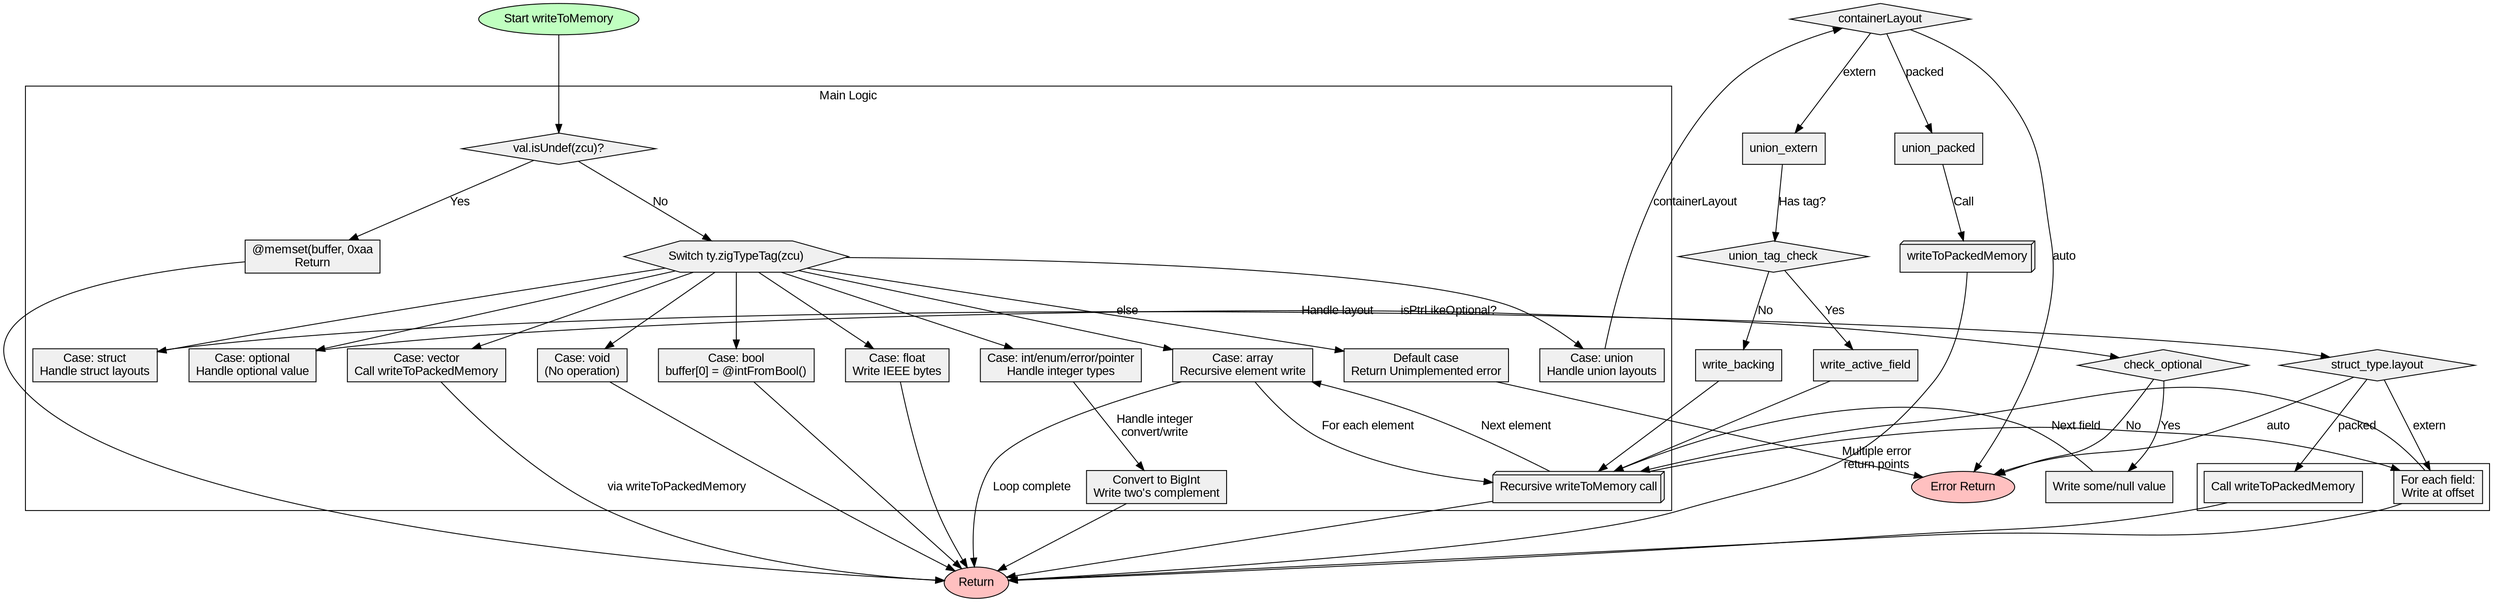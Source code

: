 
digraph writeToMemory {
    graph [fontname="Arial", nodesep=0.5, ranksep=1];
    node [shape=rectangle, fontname="Arial", style=filled, fillcolor="#f0f0f0"];
    edge [fontname="Arial"];

    start [label="Start writeToMemory", shape=ellipse, fillcolor="#c0ffc0"];
    end [label="Return", shape=ellipse, fillcolor="#ffc0c0"];
    error [label="Error Return", shape=ellipse, fillcolor="#ffc0c0"];

    subgraph cluster_main {
        label="Main Logic";
        is_undef [label="val.isUndef(zcu)?", shape=diamond];
        handle_undef [label="@memset(buffer, 0xaa\nReturn"];
        type_switch [label="Switch ty.zigTypeTag(zcu)", shape=hexagon];
        
        // Type handlers
        void [label="Case: void\n(No operation)"];
        bool [label="Case: bool\nbuffer[0] = @intFromBool()"];
        int_enum [label="Case: int/enum/error/pointer\nHandle integer types"];
        float [label="Case: float\nWrite IEEE bytes"];
        array [label="Case: array\nRecursive element write"];
        vector [label="Case: vector\nCall writeToPackedMemory"];
        struct [label="Case: struct\nHandle struct layouts"];
        union [label="Case: union\nHandle union layouts"];
        optional [label="Case: optional\nHandle optional value"];
        default [label="Default case\nReturn Unimplemented error"];

        // Common operations
        handle_bigint [label="Convert to BigInt\nWrite two's complement"];
        recursive_call [label="Recursive writeToMemory call", shape=box3d];
    }

    start -> is_undef;
    is_undef -> handle_undef [label="Yes"];
    is_undef -> type_switch [label="No"];
    handle_undef -> end;

    type_switch -> void;
    type_switch -> bool;
    type_switch -> int_enum;
    type_switch -> float;
    type_switch -> array;
    type_switch -> vector;
    type_switch -> struct;
    type_switch -> union;
    type_switch -> optional;
    type_switch -> default [label="else"];

    // Void case
    void -> end;

    // Bool case
    bool -> end;

    // Integer/enum/pointer case
    int_enum -> handle_bigint [label="Handle integer\nconvert/write"];
    handle_bigint -> end;

    // Float case
    float -> end;

    // Array case
    array -> recursive_call [label="For each element"];
    recursive_call -> array [label="Next element"];
    array -> end [label="Loop complete"];

    // Vector case
    vector -> end [label="via writeToPackedMemory"];

    // Struct case
    struct -> struct_layout [label="Handle layout"];
    struct_layout [label="struct_type.layout", shape=diamond];
    struct_layout -> struct_extern [label="extern"];
    struct_layout -> struct_packed [label="packed"];
    struct_layout -> error [label="auto"];

    subgraph cluster_struct {
        struct_extern [label="For each field:\nWrite at offset"];
        struct_extern -> recursive_call;
        recursive_call -> struct_extern [label="Next field"];
        struct_packed [label="Call writeToPackedMemory"];
    }
    struct_extern -> end;
    struct_packed -> end;

    // Union case
    union -> union_layout [label="containerLayout"];
    union_layout [label="containerLayout", shape=diamond];
    union_layout -> union_extern [label="extern"];
    union_layout -> union_packed [label="packed"];
    union_layout -> error [label="auto"];

    union_extern -> union_tag_check [label="Has tag?"];
    union_tag_check [shape=diamond];
    union_tag_check -> write_active_field [label="Yes"];
    union_tag_check -> write_backing [label="No"];

    write_active_field -> recursive_call;
    write_backing -> recursive_call;
    union_packed -> writeToPackedMemory [label="Call"];
    writeToPackedMemory [shape=box3d];
    writeToPackedMemory -> end;

    // Optional case
    optional -> check_optional [label="isPtrLikeOptional?"];
    check_optional [shape=diamond];
    check_optional -> error [label="No"];
    check_optional -> write_optional [label="Yes"];
    write_optional [label="Write some/null value"];
    write_optional -> recursive_call;
    recursive_call -> end;

    // Error paths
    default -> error;
    error [xlabel="Multiple error\nreturn points"];
}
